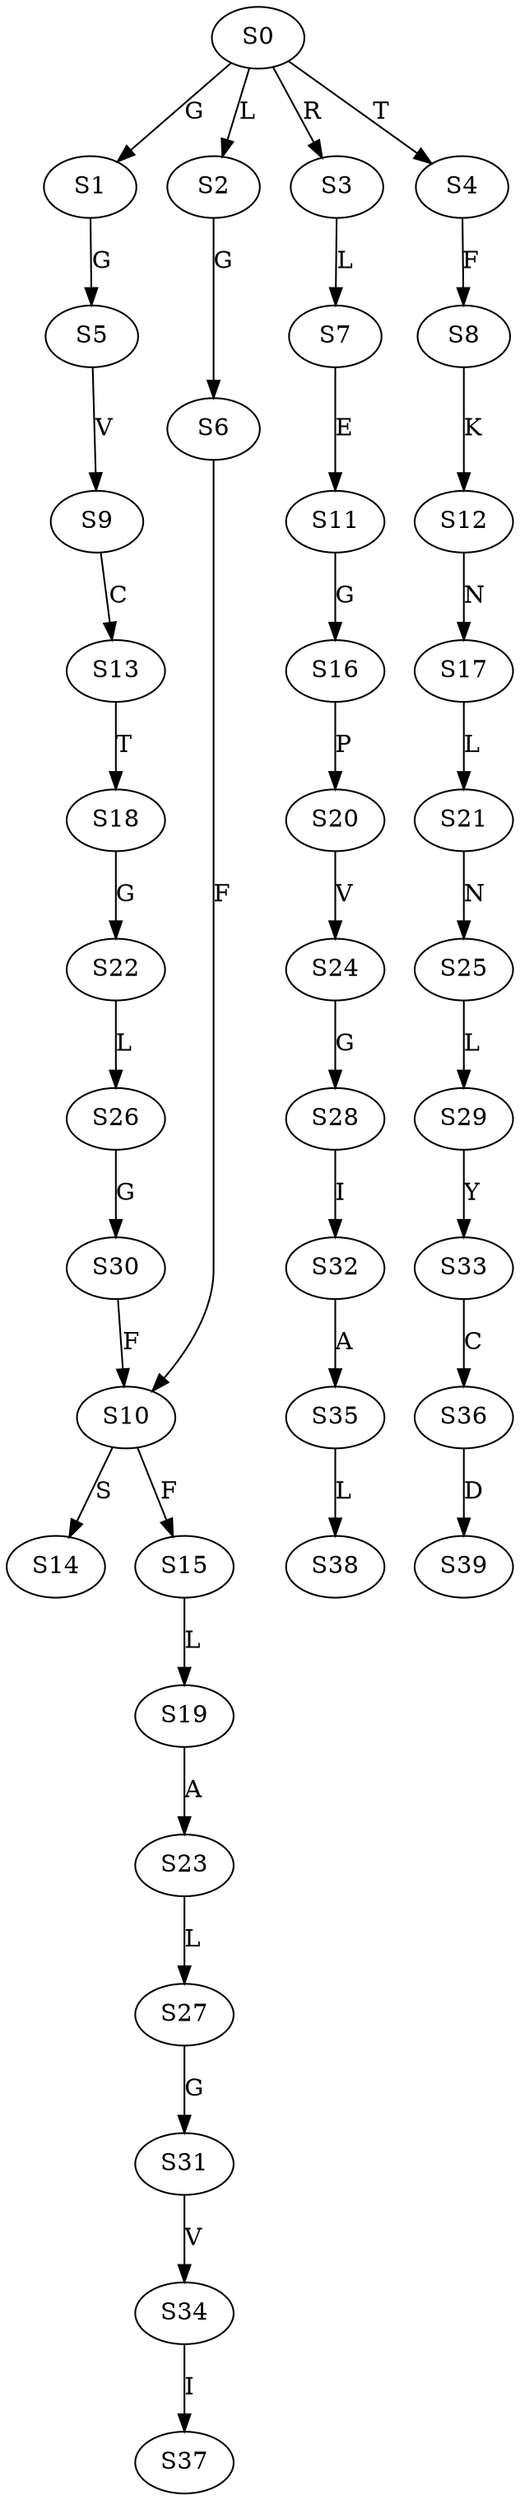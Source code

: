 strict digraph  {
	S0 -> S1 [ label = G ];
	S0 -> S2 [ label = L ];
	S0 -> S3 [ label = R ];
	S0 -> S4 [ label = T ];
	S1 -> S5 [ label = G ];
	S2 -> S6 [ label = G ];
	S3 -> S7 [ label = L ];
	S4 -> S8 [ label = F ];
	S5 -> S9 [ label = V ];
	S6 -> S10 [ label = F ];
	S7 -> S11 [ label = E ];
	S8 -> S12 [ label = K ];
	S9 -> S13 [ label = C ];
	S10 -> S14 [ label = S ];
	S10 -> S15 [ label = F ];
	S11 -> S16 [ label = G ];
	S12 -> S17 [ label = N ];
	S13 -> S18 [ label = T ];
	S15 -> S19 [ label = L ];
	S16 -> S20 [ label = P ];
	S17 -> S21 [ label = L ];
	S18 -> S22 [ label = G ];
	S19 -> S23 [ label = A ];
	S20 -> S24 [ label = V ];
	S21 -> S25 [ label = N ];
	S22 -> S26 [ label = L ];
	S23 -> S27 [ label = L ];
	S24 -> S28 [ label = G ];
	S25 -> S29 [ label = L ];
	S26 -> S30 [ label = G ];
	S27 -> S31 [ label = G ];
	S28 -> S32 [ label = I ];
	S29 -> S33 [ label = Y ];
	S30 -> S10 [ label = F ];
	S31 -> S34 [ label = V ];
	S32 -> S35 [ label = A ];
	S33 -> S36 [ label = C ];
	S34 -> S37 [ label = I ];
	S35 -> S38 [ label = L ];
	S36 -> S39 [ label = D ];
}

